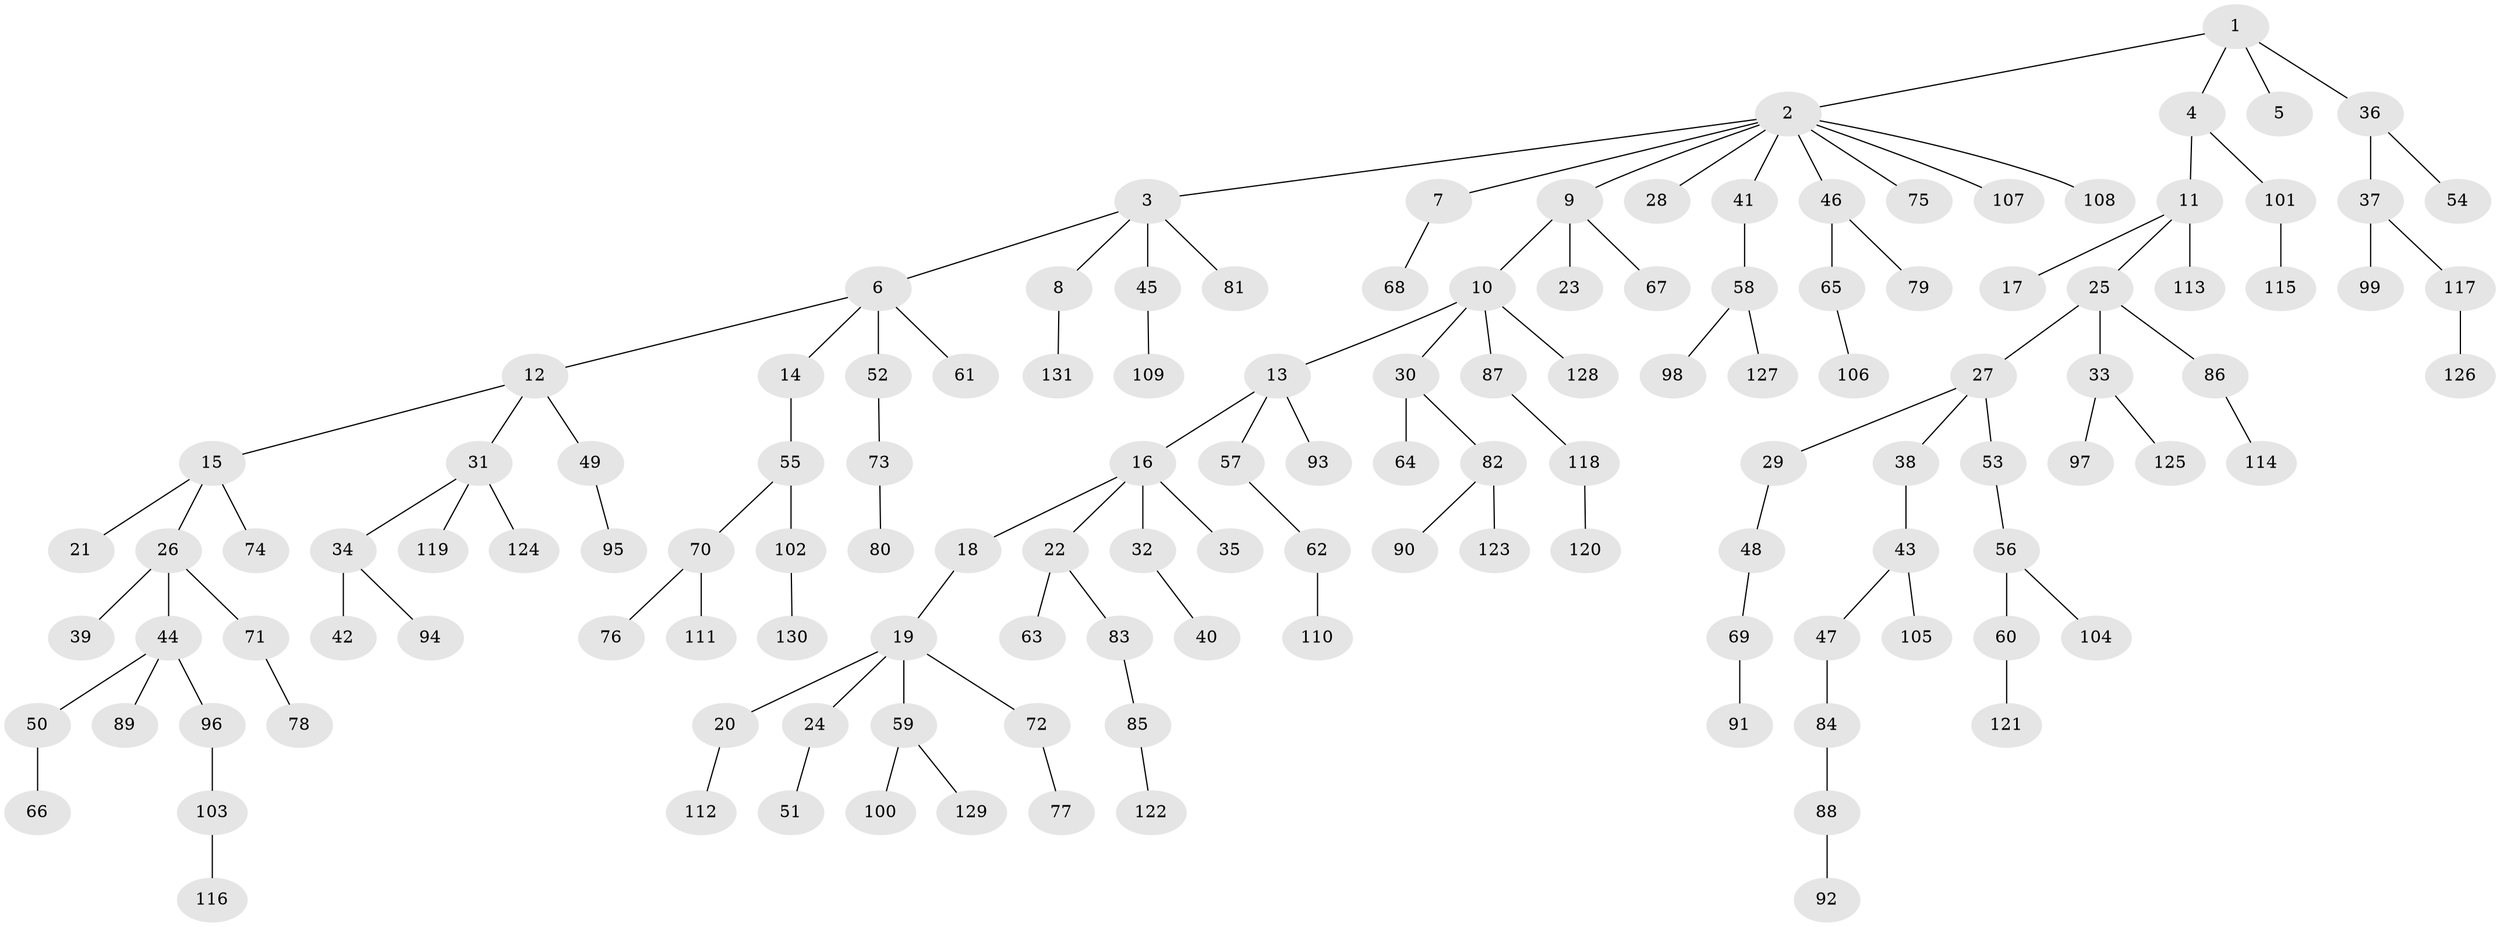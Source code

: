 // Generated by graph-tools (version 1.1) at 2025/11/02/27/25 16:11:24]
// undirected, 131 vertices, 130 edges
graph export_dot {
graph [start="1"]
  node [color=gray90,style=filled];
  1;
  2;
  3;
  4;
  5;
  6;
  7;
  8;
  9;
  10;
  11;
  12;
  13;
  14;
  15;
  16;
  17;
  18;
  19;
  20;
  21;
  22;
  23;
  24;
  25;
  26;
  27;
  28;
  29;
  30;
  31;
  32;
  33;
  34;
  35;
  36;
  37;
  38;
  39;
  40;
  41;
  42;
  43;
  44;
  45;
  46;
  47;
  48;
  49;
  50;
  51;
  52;
  53;
  54;
  55;
  56;
  57;
  58;
  59;
  60;
  61;
  62;
  63;
  64;
  65;
  66;
  67;
  68;
  69;
  70;
  71;
  72;
  73;
  74;
  75;
  76;
  77;
  78;
  79;
  80;
  81;
  82;
  83;
  84;
  85;
  86;
  87;
  88;
  89;
  90;
  91;
  92;
  93;
  94;
  95;
  96;
  97;
  98;
  99;
  100;
  101;
  102;
  103;
  104;
  105;
  106;
  107;
  108;
  109;
  110;
  111;
  112;
  113;
  114;
  115;
  116;
  117;
  118;
  119;
  120;
  121;
  122;
  123;
  124;
  125;
  126;
  127;
  128;
  129;
  130;
  131;
  1 -- 2;
  1 -- 4;
  1 -- 5;
  1 -- 36;
  2 -- 3;
  2 -- 7;
  2 -- 9;
  2 -- 28;
  2 -- 41;
  2 -- 46;
  2 -- 75;
  2 -- 107;
  2 -- 108;
  3 -- 6;
  3 -- 8;
  3 -- 45;
  3 -- 81;
  4 -- 11;
  4 -- 101;
  6 -- 12;
  6 -- 14;
  6 -- 52;
  6 -- 61;
  7 -- 68;
  8 -- 131;
  9 -- 10;
  9 -- 23;
  9 -- 67;
  10 -- 13;
  10 -- 30;
  10 -- 87;
  10 -- 128;
  11 -- 17;
  11 -- 25;
  11 -- 113;
  12 -- 15;
  12 -- 31;
  12 -- 49;
  13 -- 16;
  13 -- 57;
  13 -- 93;
  14 -- 55;
  15 -- 21;
  15 -- 26;
  15 -- 74;
  16 -- 18;
  16 -- 22;
  16 -- 32;
  16 -- 35;
  18 -- 19;
  19 -- 20;
  19 -- 24;
  19 -- 59;
  19 -- 72;
  20 -- 112;
  22 -- 63;
  22 -- 83;
  24 -- 51;
  25 -- 27;
  25 -- 33;
  25 -- 86;
  26 -- 39;
  26 -- 44;
  26 -- 71;
  27 -- 29;
  27 -- 38;
  27 -- 53;
  29 -- 48;
  30 -- 64;
  30 -- 82;
  31 -- 34;
  31 -- 119;
  31 -- 124;
  32 -- 40;
  33 -- 97;
  33 -- 125;
  34 -- 42;
  34 -- 94;
  36 -- 37;
  36 -- 54;
  37 -- 99;
  37 -- 117;
  38 -- 43;
  41 -- 58;
  43 -- 47;
  43 -- 105;
  44 -- 50;
  44 -- 89;
  44 -- 96;
  45 -- 109;
  46 -- 65;
  46 -- 79;
  47 -- 84;
  48 -- 69;
  49 -- 95;
  50 -- 66;
  52 -- 73;
  53 -- 56;
  55 -- 70;
  55 -- 102;
  56 -- 60;
  56 -- 104;
  57 -- 62;
  58 -- 98;
  58 -- 127;
  59 -- 100;
  59 -- 129;
  60 -- 121;
  62 -- 110;
  65 -- 106;
  69 -- 91;
  70 -- 76;
  70 -- 111;
  71 -- 78;
  72 -- 77;
  73 -- 80;
  82 -- 90;
  82 -- 123;
  83 -- 85;
  84 -- 88;
  85 -- 122;
  86 -- 114;
  87 -- 118;
  88 -- 92;
  96 -- 103;
  101 -- 115;
  102 -- 130;
  103 -- 116;
  117 -- 126;
  118 -- 120;
}
